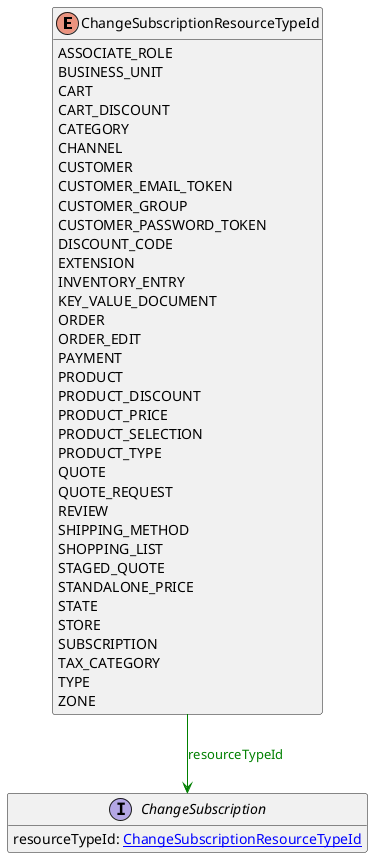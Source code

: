 @startuml

hide methods
enum ChangeSubscriptionResourceTypeId {
    ASSOCIATE_ROLE
    BUSINESS_UNIT
    CART
    CART_DISCOUNT
    CATEGORY
    CHANNEL
    CUSTOMER
    CUSTOMER_EMAIL_TOKEN
    CUSTOMER_GROUP
    CUSTOMER_PASSWORD_TOKEN
    DISCOUNT_CODE
    EXTENSION
    INVENTORY_ENTRY
    KEY_VALUE_DOCUMENT
    ORDER
    ORDER_EDIT
    PAYMENT
    PRODUCT
    PRODUCT_DISCOUNT
    PRODUCT_PRICE
    PRODUCT_SELECTION
    PRODUCT_TYPE
    QUOTE
    QUOTE_REQUEST
    REVIEW
    SHIPPING_METHOD
    SHOPPING_LIST
    STAGED_QUOTE
    STANDALONE_PRICE
    STATE
    STORE
    SUBSCRIPTION
    TAX_CATEGORY
    TYPE
    ZONE
}
interface ChangeSubscription [[ChangeSubscription.svg]]  {
    resourceTypeId: [[ChangeSubscriptionResourceTypeId.svg ChangeSubscriptionResourceTypeId]]
}
ChangeSubscriptionResourceTypeId --> ChangeSubscription #green;text:green : "resourceTypeId"
@enduml
